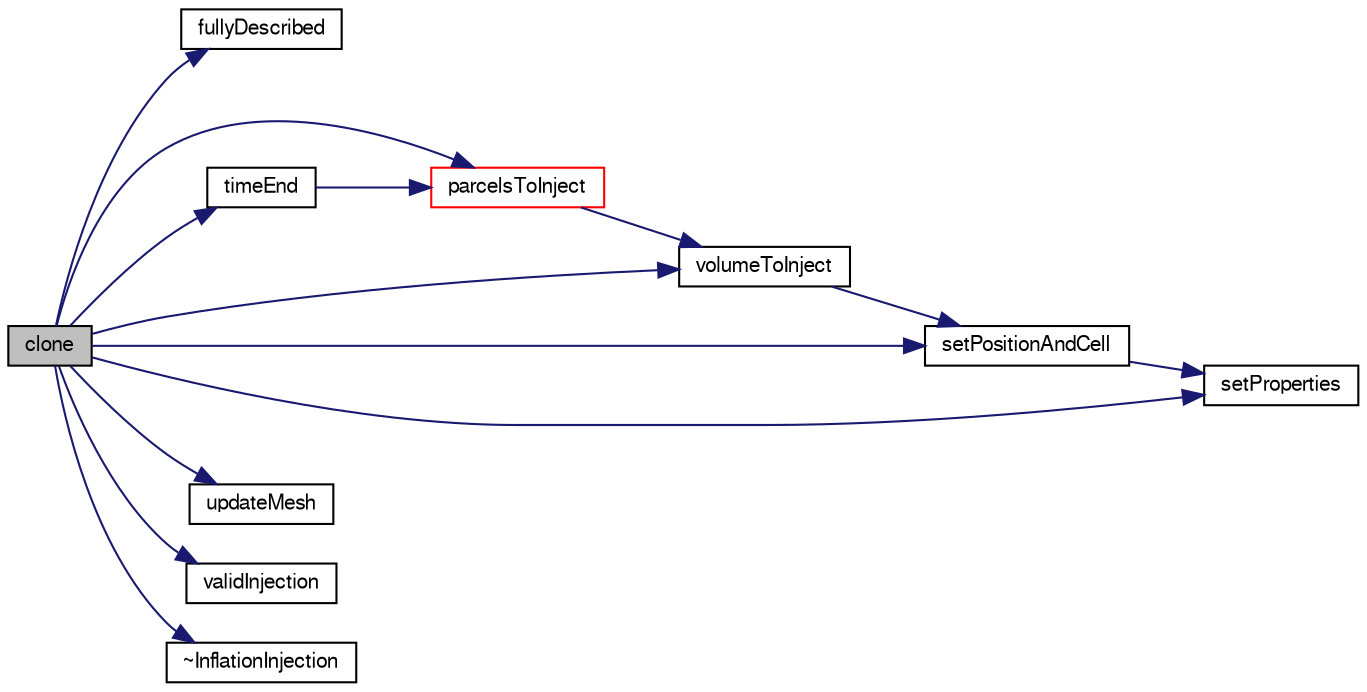 digraph "clone"
{
  bgcolor="transparent";
  edge [fontname="FreeSans",fontsize="10",labelfontname="FreeSans",labelfontsize="10"];
  node [fontname="FreeSans",fontsize="10",shape=record];
  rankdir="LR";
  Node30 [label="clone",height=0.2,width=0.4,color="black", fillcolor="grey75", style="filled", fontcolor="black"];
  Node30 -> Node31 [color="midnightblue",fontsize="10",style="solid",fontname="FreeSans"];
  Node31 [label="fullyDescribed",height=0.2,width=0.4,color="black",URL="$a24070.html#af4fb99083ed1d810af7074f440cb0aa2",tooltip="Flag to identify whether model fully describes the parcel. "];
  Node30 -> Node32 [color="midnightblue",fontsize="10",style="solid",fontname="FreeSans"];
  Node32 [label="parcelsToInject",height=0.2,width=0.4,color="red",URL="$a24070.html#a4c4730db6620caeb697dfb15e7ed265a",tooltip="Number of parcels to introduce relative to SOI. "];
  Node32 -> Node122 [color="midnightblue",fontsize="10",style="solid",fontname="FreeSans"];
  Node122 [label="volumeToInject",height=0.2,width=0.4,color="black",URL="$a24070.html#a429d17f10d15e9c7727159582c3f149b",tooltip="Volume of parcels to introduce relative to SOI. "];
  Node122 -> Node123 [color="midnightblue",fontsize="10",style="solid",fontname="FreeSans"];
  Node123 [label="setPositionAndCell",height=0.2,width=0.4,color="black",URL="$a24070.html#aad46d52ac65ec9617ddd76b06e2bc670",tooltip="Set the injection position and owner cell, tetFace and tetPt. "];
  Node123 -> Node124 [color="midnightblue",fontsize="10",style="solid",fontname="FreeSans"];
  Node124 [label="setProperties",height=0.2,width=0.4,color="black",URL="$a24070.html#a9c29fb14e9bea94ae75c185efe894b00",tooltip="Set the parcel properties. "];
  Node30 -> Node123 [color="midnightblue",fontsize="10",style="solid",fontname="FreeSans"];
  Node30 -> Node124 [color="midnightblue",fontsize="10",style="solid",fontname="FreeSans"];
  Node30 -> Node125 [color="midnightblue",fontsize="10",style="solid",fontname="FreeSans"];
  Node125 [label="timeEnd",height=0.2,width=0.4,color="black",URL="$a24070.html#afd5e776d9ab536787996546ab74c728d",tooltip="Return the end-of-injection time. "];
  Node125 -> Node32 [color="midnightblue",fontsize="10",style="solid",fontname="FreeSans"];
  Node30 -> Node126 [color="midnightblue",fontsize="10",style="solid",fontname="FreeSans"];
  Node126 [label="updateMesh",height=0.2,width=0.4,color="black",URL="$a24070.html#ae5693a309a936ac1040dd48c2881677f",tooltip="Set injector locations when mesh is updated. "];
  Node30 -> Node127 [color="midnightblue",fontsize="10",style="solid",fontname="FreeSans"];
  Node127 [label="validInjection",height=0.2,width=0.4,color="black",URL="$a24070.html#a6b2f13f20088f7dc14953978d3ee7554",tooltip="Return flag to identify whether or not injection of parcelI is. "];
  Node30 -> Node122 [color="midnightblue",fontsize="10",style="solid",fontname="FreeSans"];
  Node30 -> Node128 [color="midnightblue",fontsize="10",style="solid",fontname="FreeSans"];
  Node128 [label="~InflationInjection",height=0.2,width=0.4,color="black",URL="$a24070.html#abc7120ac4722fcc08e28ad11a65426c3",tooltip="Destructor. "];
}
